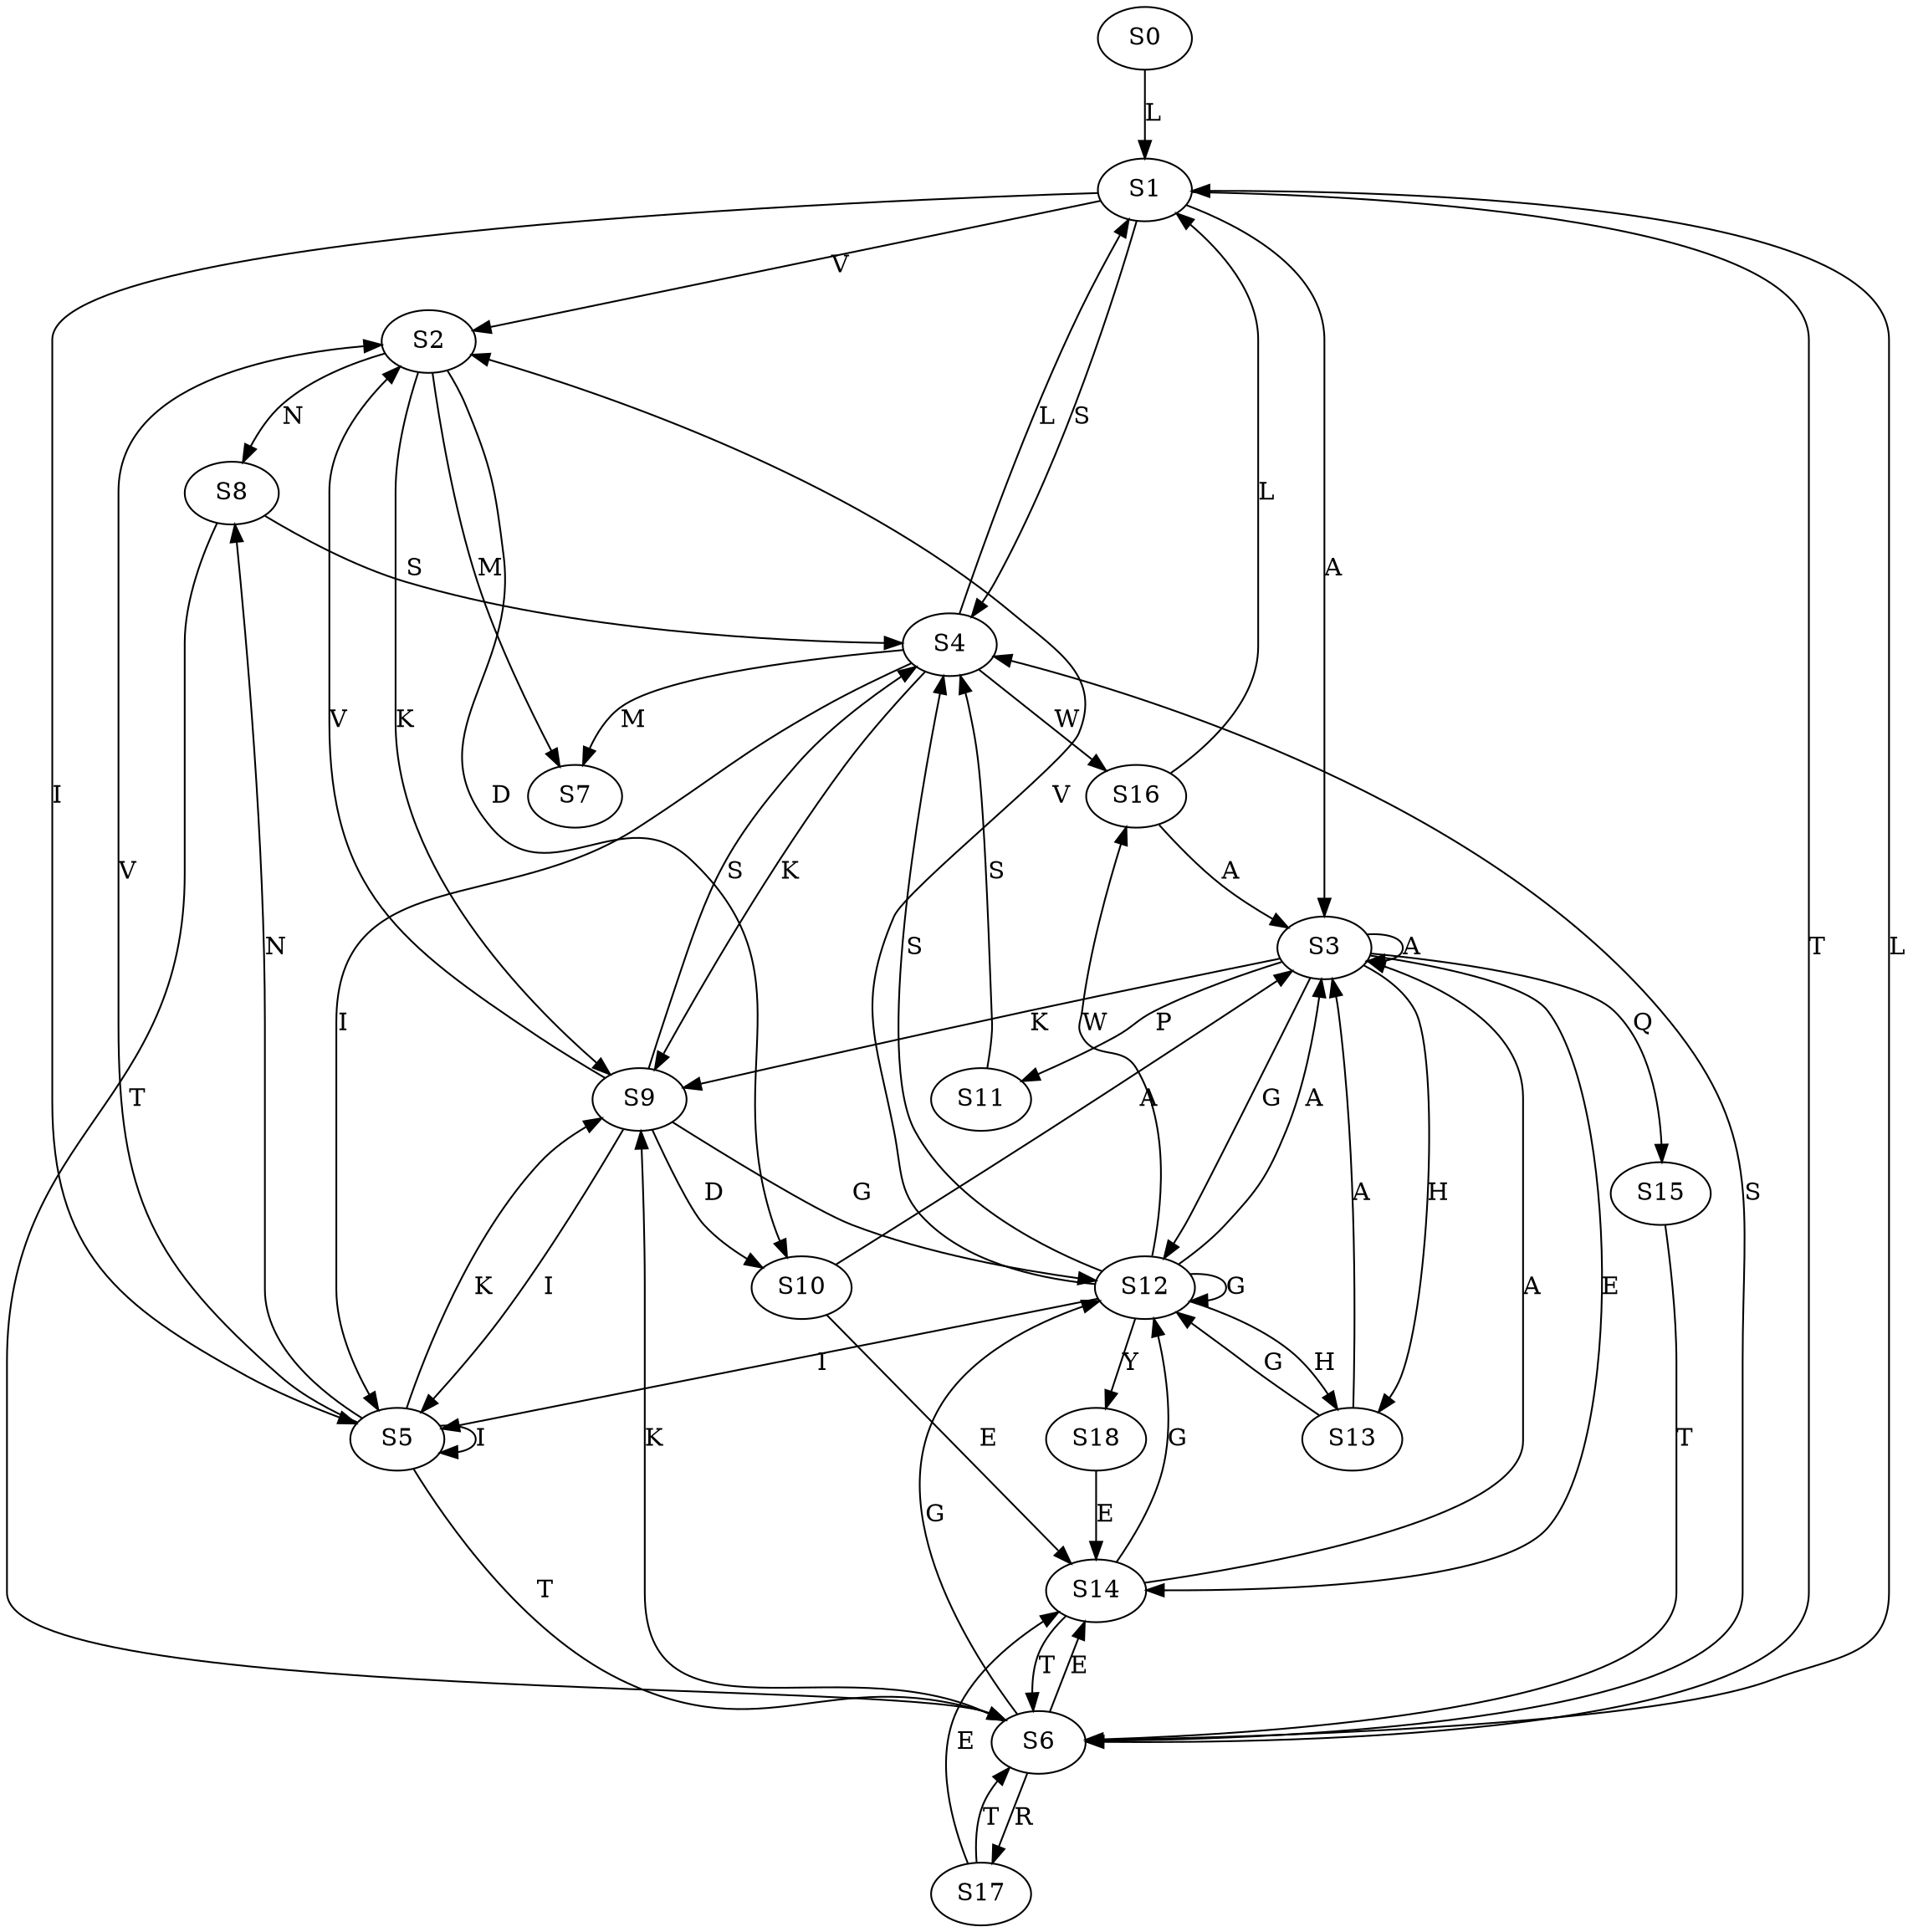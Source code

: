 strict digraph  {
	S0 -> S1 [ label = L ];
	S1 -> S2 [ label = V ];
	S1 -> S3 [ label = A ];
	S1 -> S4 [ label = S ];
	S1 -> S5 [ label = I ];
	S1 -> S6 [ label = T ];
	S2 -> S7 [ label = M ];
	S2 -> S8 [ label = N ];
	S2 -> S9 [ label = K ];
	S2 -> S10 [ label = D ];
	S3 -> S11 [ label = P ];
	S3 -> S9 [ label = K ];
	S3 -> S3 [ label = A ];
	S3 -> S12 [ label = G ];
	S3 -> S13 [ label = H ];
	S3 -> S14 [ label = E ];
	S3 -> S15 [ label = Q ];
	S4 -> S1 [ label = L ];
	S4 -> S9 [ label = K ];
	S4 -> S7 [ label = M ];
	S4 -> S16 [ label = W ];
	S4 -> S5 [ label = I ];
	S5 -> S8 [ label = N ];
	S5 -> S9 [ label = K ];
	S5 -> S6 [ label = T ];
	S5 -> S5 [ label = I ];
	S5 -> S2 [ label = V ];
	S6 -> S9 [ label = K ];
	S6 -> S1 [ label = L ];
	S6 -> S17 [ label = R ];
	S6 -> S4 [ label = S ];
	S6 -> S12 [ label = G ];
	S6 -> S14 [ label = E ];
	S8 -> S6 [ label = T ];
	S8 -> S4 [ label = S ];
	S9 -> S10 [ label = D ];
	S9 -> S2 [ label = V ];
	S9 -> S12 [ label = G ];
	S9 -> S5 [ label = I ];
	S9 -> S4 [ label = S ];
	S10 -> S3 [ label = A ];
	S10 -> S14 [ label = E ];
	S11 -> S4 [ label = S ];
	S12 -> S16 [ label = W ];
	S12 -> S2 [ label = V ];
	S12 -> S3 [ label = A ];
	S12 -> S18 [ label = Y ];
	S12 -> S4 [ label = S ];
	S12 -> S5 [ label = I ];
	S12 -> S12 [ label = G ];
	S12 -> S13 [ label = H ];
	S13 -> S3 [ label = A ];
	S13 -> S12 [ label = G ];
	S14 -> S12 [ label = G ];
	S14 -> S3 [ label = A ];
	S14 -> S6 [ label = T ];
	S15 -> S6 [ label = T ];
	S16 -> S3 [ label = A ];
	S16 -> S1 [ label = L ];
	S17 -> S6 [ label = T ];
	S17 -> S14 [ label = E ];
	S18 -> S14 [ label = E ];
}
